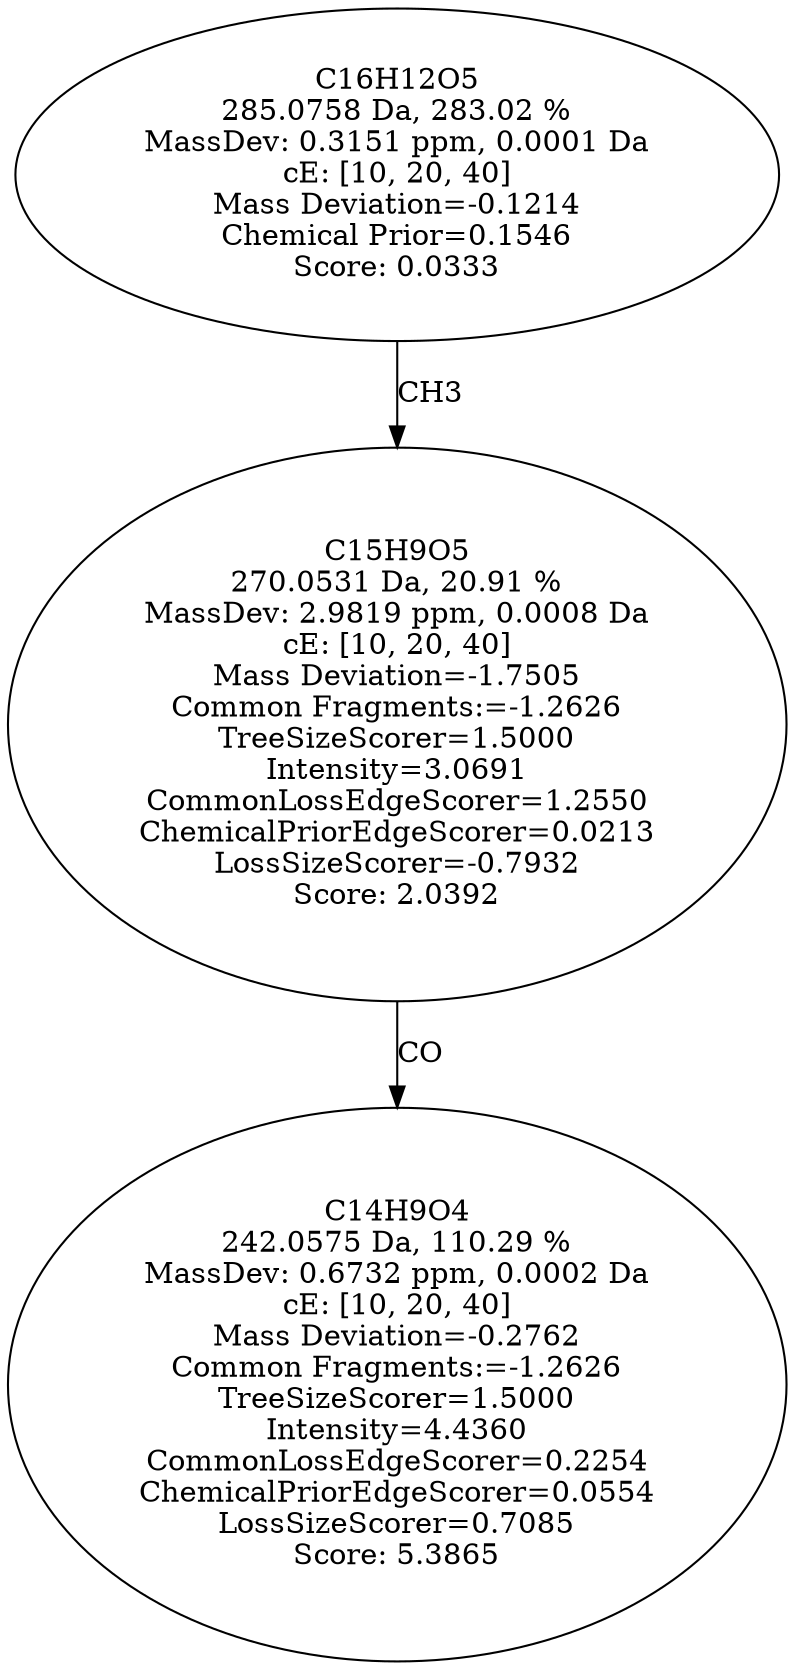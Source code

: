 strict digraph {
v1 [label="C14H9O4\n242.0575 Da, 110.29 %\nMassDev: 0.6732 ppm, 0.0002 Da\ncE: [10, 20, 40]\nMass Deviation=-0.2762\nCommon Fragments:=-1.2626\nTreeSizeScorer=1.5000\nIntensity=4.4360\nCommonLossEdgeScorer=0.2254\nChemicalPriorEdgeScorer=0.0554\nLossSizeScorer=0.7085\nScore: 5.3865"];
v2 [label="C15H9O5\n270.0531 Da, 20.91 %\nMassDev: 2.9819 ppm, 0.0008 Da\ncE: [10, 20, 40]\nMass Deviation=-1.7505\nCommon Fragments:=-1.2626\nTreeSizeScorer=1.5000\nIntensity=3.0691\nCommonLossEdgeScorer=1.2550\nChemicalPriorEdgeScorer=0.0213\nLossSizeScorer=-0.7932\nScore: 2.0392"];
v3 [label="C16H12O5\n285.0758 Da, 283.02 %\nMassDev: 0.3151 ppm, 0.0001 Da\ncE: [10, 20, 40]\nMass Deviation=-0.1214\nChemical Prior=0.1546\nScore: 0.0333"];
v2 -> v1 [label="CO"];
v3 -> v2 [label="CH3"];
}